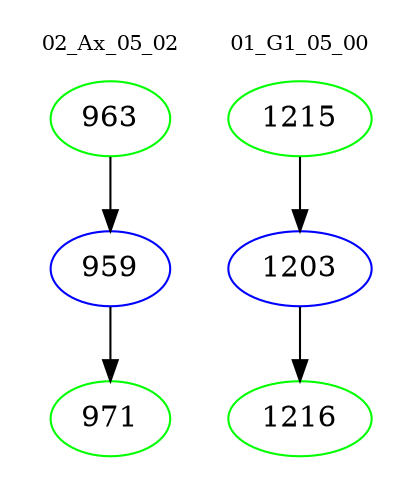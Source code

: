 digraph{
subgraph cluster_0 {
color = white
label = "02_Ax_05_02";
fontsize=10;
T0_963 [label="963", color="green"]
T0_963 -> T0_959 [color="black"]
T0_959 [label="959", color="blue"]
T0_959 -> T0_971 [color="black"]
T0_971 [label="971", color="green"]
}
subgraph cluster_1 {
color = white
label = "01_G1_05_00";
fontsize=10;
T1_1215 [label="1215", color="green"]
T1_1215 -> T1_1203 [color="black"]
T1_1203 [label="1203", color="blue"]
T1_1203 -> T1_1216 [color="black"]
T1_1216 [label="1216", color="green"]
}
}
